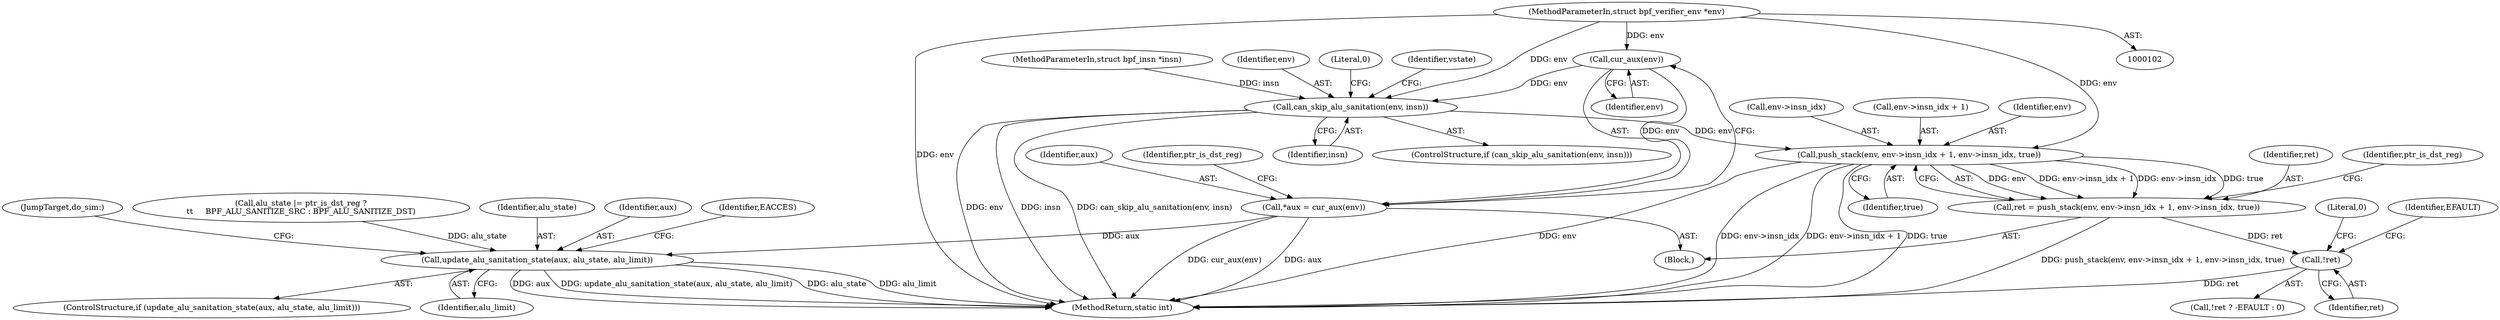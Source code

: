 digraph "0_linux_d3bd7413e0ca40b60cf60d4003246d067cafdeda_0@pointer" {
"1000103" [label="(MethodParameterIn,struct bpf_verifier_env *env)"];
"1000118" [label="(Call,cur_aux(env))"];
"1000116" [label="(Call,*aux = cur_aux(env))"];
"1000170" [label="(Call,update_alu_sanitation_state(aux, alu_state, alu_limit))"];
"1000138" [label="(Call,can_skip_alu_sanitation(env, insn))"];
"1000193" [label="(Call,push_stack(env, env->insn_idx + 1, env->insn_idx, true))"];
"1000191" [label="(Call,ret = push_stack(env, env->insn_idx + 1, env->insn_idx, true))"];
"1000213" [label="(Call,!ret)"];
"1000104" [label="(MethodParameterIn,struct bpf_insn *insn)"];
"1000140" [label="(Identifier,insn)"];
"1000218" [label="(MethodReturn,static int)"];
"1000177" [label="(JumpTarget,do_sim:)"];
"1000154" [label="(Call,alu_state |= ptr_is_dst_reg ?\n\t\t     BPF_ALU_SANITIZE_SRC : BPF_ALU_SANITIZE_DST)"];
"1000116" [label="(Call,*aux = cur_aux(env))"];
"1000117" [label="(Identifier,aux)"];
"1000172" [label="(Identifier,alu_state)"];
"1000170" [label="(Call,update_alu_sanitation_state(aux, alu_state, alu_limit))"];
"1000203" [label="(Identifier,true)"];
"1000216" [label="(Identifier,EFAULT)"];
"1000139" [label="(Identifier,env)"];
"1000142" [label="(Literal,0)"];
"1000192" [label="(Identifier,ret)"];
"1000213" [label="(Call,!ret)"];
"1000138" [label="(Call,can_skip_alu_sanitation(env, insn))"];
"1000103" [label="(MethodParameterIn,struct bpf_verifier_env *env)"];
"1000171" [label="(Identifier,aux)"];
"1000145" [label="(Identifier,vstate)"];
"1000169" [label="(ControlStructure,if (update_alu_sanitation_state(aux, alu_state, alu_limit)))"];
"1000119" [label="(Identifier,env)"];
"1000217" [label="(Literal,0)"];
"1000212" [label="(Call,!ret ? -EFAULT : 0)"];
"1000122" [label="(Identifier,ptr_is_dst_reg)"];
"1000118" [label="(Call,cur_aux(env))"];
"1000176" [label="(Identifier,EACCES)"];
"1000173" [label="(Identifier,alu_limit)"];
"1000191" [label="(Call,ret = push_stack(env, env->insn_idx + 1, env->insn_idx, true))"];
"1000200" [label="(Call,env->insn_idx)"];
"1000214" [label="(Identifier,ret)"];
"1000195" [label="(Call,env->insn_idx + 1)"];
"1000206" [label="(Identifier,ptr_is_dst_reg)"];
"1000108" [label="(Block,)"];
"1000194" [label="(Identifier,env)"];
"1000137" [label="(ControlStructure,if (can_skip_alu_sanitation(env, insn)))"];
"1000193" [label="(Call,push_stack(env, env->insn_idx + 1, env->insn_idx, true))"];
"1000103" -> "1000102"  [label="AST: "];
"1000103" -> "1000218"  [label="DDG: env"];
"1000103" -> "1000118"  [label="DDG: env"];
"1000103" -> "1000138"  [label="DDG: env"];
"1000103" -> "1000193"  [label="DDG: env"];
"1000118" -> "1000116"  [label="AST: "];
"1000118" -> "1000119"  [label="CFG: "];
"1000119" -> "1000118"  [label="AST: "];
"1000116" -> "1000118"  [label="CFG: "];
"1000118" -> "1000116"  [label="DDG: env"];
"1000118" -> "1000138"  [label="DDG: env"];
"1000116" -> "1000108"  [label="AST: "];
"1000117" -> "1000116"  [label="AST: "];
"1000122" -> "1000116"  [label="CFG: "];
"1000116" -> "1000218"  [label="DDG: cur_aux(env)"];
"1000116" -> "1000218"  [label="DDG: aux"];
"1000116" -> "1000170"  [label="DDG: aux"];
"1000170" -> "1000169"  [label="AST: "];
"1000170" -> "1000173"  [label="CFG: "];
"1000171" -> "1000170"  [label="AST: "];
"1000172" -> "1000170"  [label="AST: "];
"1000173" -> "1000170"  [label="AST: "];
"1000176" -> "1000170"  [label="CFG: "];
"1000177" -> "1000170"  [label="CFG: "];
"1000170" -> "1000218"  [label="DDG: alu_state"];
"1000170" -> "1000218"  [label="DDG: alu_limit"];
"1000170" -> "1000218"  [label="DDG: aux"];
"1000170" -> "1000218"  [label="DDG: update_alu_sanitation_state(aux, alu_state, alu_limit)"];
"1000154" -> "1000170"  [label="DDG: alu_state"];
"1000138" -> "1000137"  [label="AST: "];
"1000138" -> "1000140"  [label="CFG: "];
"1000139" -> "1000138"  [label="AST: "];
"1000140" -> "1000138"  [label="AST: "];
"1000142" -> "1000138"  [label="CFG: "];
"1000145" -> "1000138"  [label="CFG: "];
"1000138" -> "1000218"  [label="DDG: env"];
"1000138" -> "1000218"  [label="DDG: insn"];
"1000138" -> "1000218"  [label="DDG: can_skip_alu_sanitation(env, insn)"];
"1000104" -> "1000138"  [label="DDG: insn"];
"1000138" -> "1000193"  [label="DDG: env"];
"1000193" -> "1000191"  [label="AST: "];
"1000193" -> "1000203"  [label="CFG: "];
"1000194" -> "1000193"  [label="AST: "];
"1000195" -> "1000193"  [label="AST: "];
"1000200" -> "1000193"  [label="AST: "];
"1000203" -> "1000193"  [label="AST: "];
"1000191" -> "1000193"  [label="CFG: "];
"1000193" -> "1000218"  [label="DDG: env"];
"1000193" -> "1000218"  [label="DDG: env->insn_idx"];
"1000193" -> "1000218"  [label="DDG: env->insn_idx + 1"];
"1000193" -> "1000218"  [label="DDG: true"];
"1000193" -> "1000191"  [label="DDG: env"];
"1000193" -> "1000191"  [label="DDG: env->insn_idx + 1"];
"1000193" -> "1000191"  [label="DDG: env->insn_idx"];
"1000193" -> "1000191"  [label="DDG: true"];
"1000191" -> "1000108"  [label="AST: "];
"1000192" -> "1000191"  [label="AST: "];
"1000206" -> "1000191"  [label="CFG: "];
"1000191" -> "1000218"  [label="DDG: push_stack(env, env->insn_idx + 1, env->insn_idx, true)"];
"1000191" -> "1000213"  [label="DDG: ret"];
"1000213" -> "1000212"  [label="AST: "];
"1000213" -> "1000214"  [label="CFG: "];
"1000214" -> "1000213"  [label="AST: "];
"1000216" -> "1000213"  [label="CFG: "];
"1000217" -> "1000213"  [label="CFG: "];
"1000213" -> "1000218"  [label="DDG: ret"];
}
